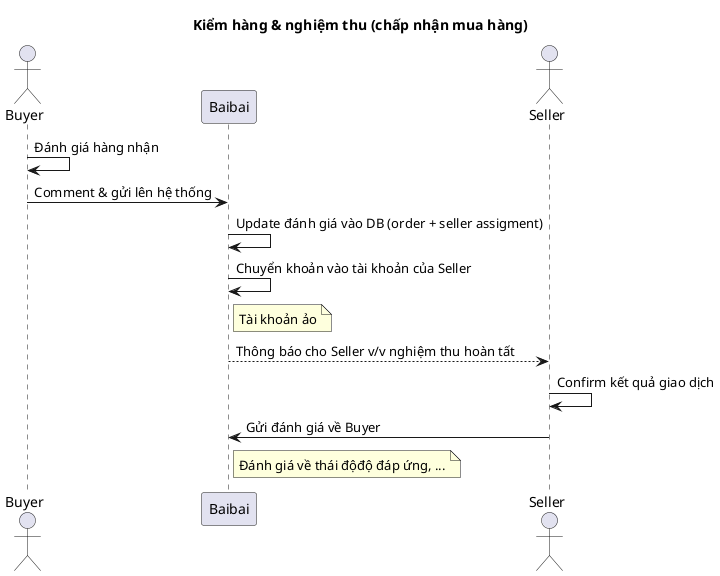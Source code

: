 @startuml
    'Keep Mermaid format
    Title: Kiểm hàng & nghiệm thu (chấp nhận mua hàng)

    actor Buyer
    participant Baibai
    actor Seller

    Buyer -> Buyer: Đánh giá hàng nhận
    Buyer -> Baibai: Comment & gửi lên hệ thống
    Baibai -> Baibai: Update đánh giá vào DB (order + seller assigment)
    Baibai -> Baibai: Chuyển khoản vào tài khoản của Seller
    Note right of Baibai: Tài khoản ảo
    
    Baibai --> Seller: Thông báo cho Seller v/v nghiệm thu hoàn tất
    Seller -> Seller: Confirm kết quả giao dịch
    Seller -> Baibai: Gửi đánh giá về Buyer
    Note right of Baibai: Đánh giá về thái độđộ đáp ứng, ...
@enduml